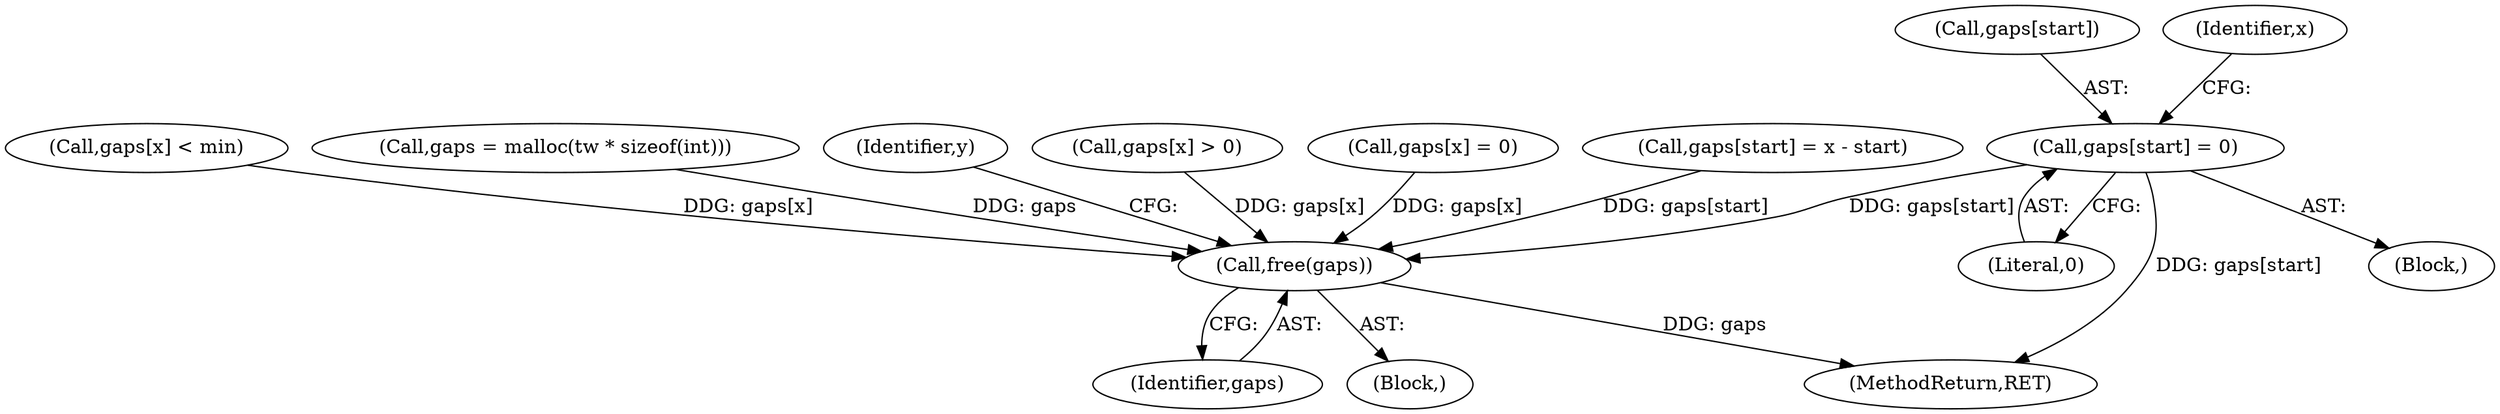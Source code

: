 digraph "0_enlightment_ce94edca1ccfbe314cb7cd9453433fad404ec7ef@array" {
"1000444" [label="(Call,gaps[start] = 0)"];
"1000470" [label="(Call,free(gaps))"];
"1000110" [label="(Block,)"];
"1000474" [label="(Identifier,y)"];
"1000420" [label="(Call,gaps[x] > 0)"];
"1000448" [label="(Literal,0)"];
"1000319" [label="(Call,gaps[x] = 0)"];
"1000377" [label="(Call,gaps[start] = x - start)"];
"1000445" [label="(Call,gaps[start])"];
"1000425" [label="(Call,gaps[x] < min)"];
"1000444" [label="(Call,gaps[start] = 0)"];
"1000275" [label="(Call,gaps = malloc(tw * sizeof(int)))"];
"1000451" [label="(Identifier,x)"];
"1000639" [label="(MethodReturn,RET)"];
"1000471" [label="(Identifier,gaps)"];
"1000443" [label="(Block,)"];
"1000470" [label="(Call,free(gaps))"];
"1000444" -> "1000443"  [label="AST: "];
"1000444" -> "1000448"  [label="CFG: "];
"1000445" -> "1000444"  [label="AST: "];
"1000448" -> "1000444"  [label="AST: "];
"1000451" -> "1000444"  [label="CFG: "];
"1000444" -> "1000639"  [label="DDG: gaps[start]"];
"1000444" -> "1000470"  [label="DDG: gaps[start]"];
"1000470" -> "1000110"  [label="AST: "];
"1000470" -> "1000471"  [label="CFG: "];
"1000471" -> "1000470"  [label="AST: "];
"1000474" -> "1000470"  [label="CFG: "];
"1000470" -> "1000639"  [label="DDG: gaps"];
"1000425" -> "1000470"  [label="DDG: gaps[x]"];
"1000275" -> "1000470"  [label="DDG: gaps"];
"1000377" -> "1000470"  [label="DDG: gaps[start]"];
"1000420" -> "1000470"  [label="DDG: gaps[x]"];
"1000319" -> "1000470"  [label="DDG: gaps[x]"];
}

